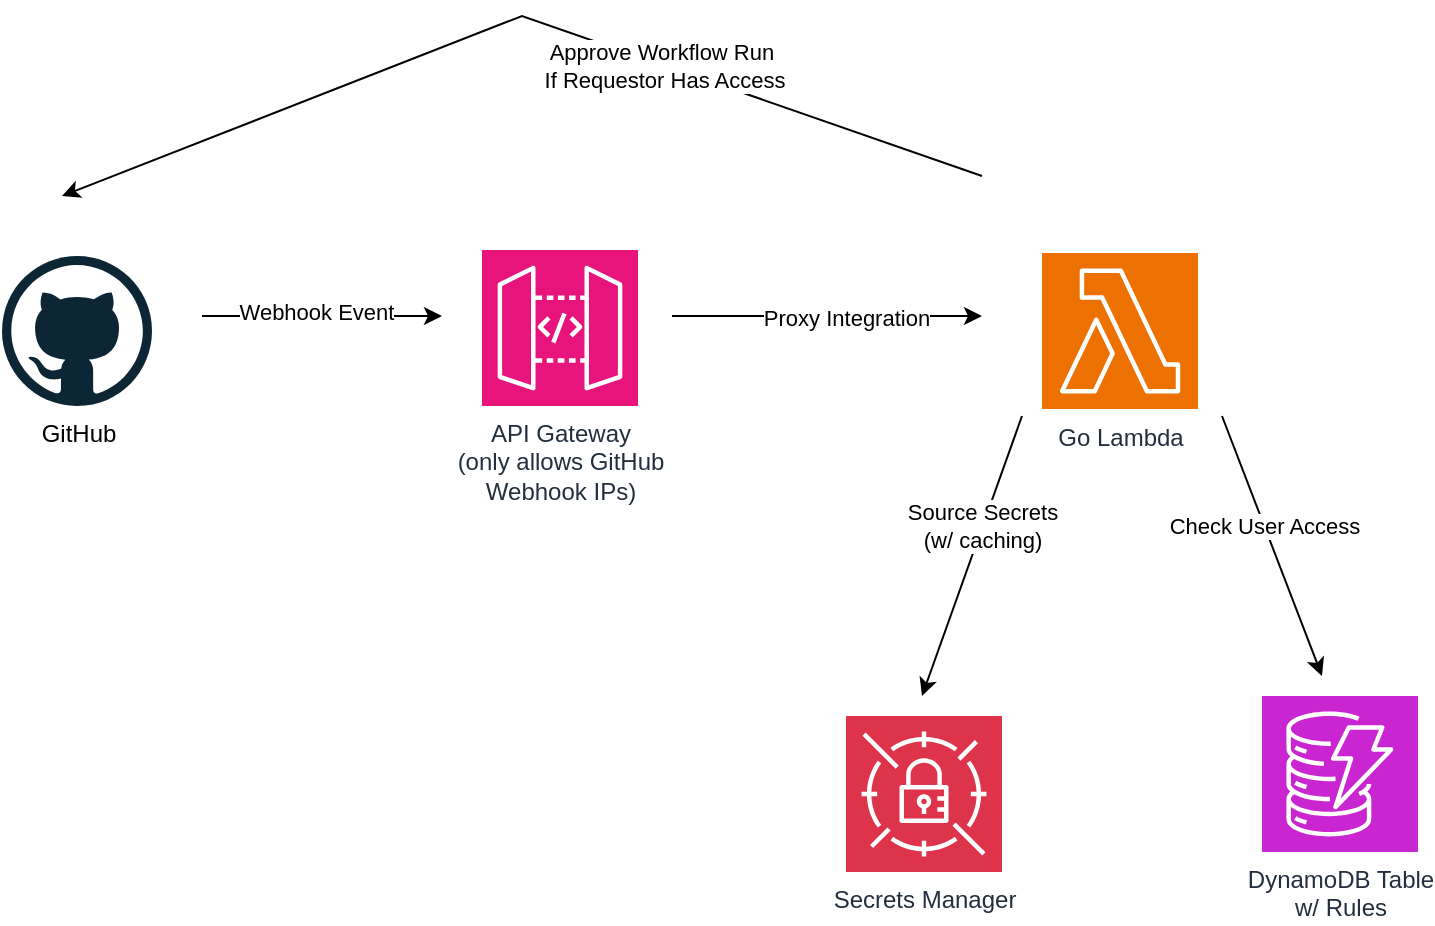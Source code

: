 <mxfile version="24.8.2">
  <diagram name="Page-1" id="lWRnJWLwOc524ljEMUzU">
    <mxGraphModel dx="1026" dy="650" grid="1" gridSize="10" guides="1" tooltips="1" connect="1" arrows="1" fold="1" page="1" pageScale="1" pageWidth="850" pageHeight="1100" math="0" shadow="0">
      <root>
        <mxCell id="0" />
        <mxCell id="1" parent="0" />
        <mxCell id="J7LBTjqfkyGwfVT8WB7d-1" value="GitHub&lt;div&gt;&lt;br&gt;&lt;/div&gt;" style="dashed=0;outlineConnect=0;html=1;align=center;labelPosition=center;verticalLabelPosition=bottom;verticalAlign=top;shape=mxgraph.weblogos.github" vertex="1" parent="1">
          <mxGeometry x="90" y="210" width="75" height="75" as="geometry" />
        </mxCell>
        <mxCell id="J7LBTjqfkyGwfVT8WB7d-2" value="" style="endArrow=classic;html=1;rounded=0;" edge="1" parent="1">
          <mxGeometry width="50" height="50" relative="1" as="geometry">
            <mxPoint x="190" y="240" as="sourcePoint" />
            <mxPoint x="310" y="240" as="targetPoint" />
          </mxGeometry>
        </mxCell>
        <mxCell id="J7LBTjqfkyGwfVT8WB7d-16" value="Webhook Event" style="edgeLabel;html=1;align=center;verticalAlign=middle;resizable=0;points=[];" vertex="1" connectable="0" parent="J7LBTjqfkyGwfVT8WB7d-2">
          <mxGeometry x="-0.05" y="2" relative="1" as="geometry">
            <mxPoint as="offset" />
          </mxGeometry>
        </mxCell>
        <mxCell id="J7LBTjqfkyGwfVT8WB7d-3" value="API Gateway&lt;div&gt;(only allows GitHub&lt;br&gt;Webhook IPs)&lt;br&gt;&lt;div&gt;&lt;br&gt;&lt;/div&gt;&lt;/div&gt;" style="sketch=0;points=[[0,0,0],[0.25,0,0],[0.5,0,0],[0.75,0,0],[1,0,0],[0,1,0],[0.25,1,0],[0.5,1,0],[0.75,1,0],[1,1,0],[0,0.25,0],[0,0.5,0],[0,0.75,0],[1,0.25,0],[1,0.5,0],[1,0.75,0]];outlineConnect=0;fontColor=#232F3E;fillColor=#E7157B;strokeColor=#ffffff;dashed=0;verticalLabelPosition=bottom;verticalAlign=top;align=center;html=1;fontSize=12;fontStyle=0;aspect=fixed;shape=mxgraph.aws4.resourceIcon;resIcon=mxgraph.aws4.api_gateway;" vertex="1" parent="1">
          <mxGeometry x="330" y="207" width="78" height="78" as="geometry" />
        </mxCell>
        <mxCell id="J7LBTjqfkyGwfVT8WB7d-5" value="" style="endArrow=classic;html=1;rounded=0;" edge="1" parent="1">
          <mxGeometry width="50" height="50" relative="1" as="geometry">
            <mxPoint x="425" y="240" as="sourcePoint" />
            <mxPoint x="580" y="240" as="targetPoint" />
          </mxGeometry>
        </mxCell>
        <mxCell id="J7LBTjqfkyGwfVT8WB7d-10" value="Proxy Integration" style="edgeLabel;html=1;align=center;verticalAlign=middle;resizable=0;points=[];" vertex="1" connectable="0" parent="J7LBTjqfkyGwfVT8WB7d-5">
          <mxGeometry x="0.117" y="-1" relative="1" as="geometry">
            <mxPoint as="offset" />
          </mxGeometry>
        </mxCell>
        <mxCell id="J7LBTjqfkyGwfVT8WB7d-8" value="Go Lambda" style="sketch=0;points=[[0,0,0],[0.25,0,0],[0.5,0,0],[0.75,0,0],[1,0,0],[0,1,0],[0.25,1,0],[0.5,1,0],[0.75,1,0],[1,1,0],[0,0.25,0],[0,0.5,0],[0,0.75,0],[1,0.25,0],[1,0.5,0],[1,0.75,0]];outlineConnect=0;fontColor=#232F3E;fillColor=#ED7100;strokeColor=#ffffff;dashed=0;verticalLabelPosition=bottom;verticalAlign=top;align=center;html=1;fontSize=12;fontStyle=0;aspect=fixed;shape=mxgraph.aws4.resourceIcon;resIcon=mxgraph.aws4.lambda;" vertex="1" parent="1">
          <mxGeometry x="610" y="208.5" width="78" height="78" as="geometry" />
        </mxCell>
        <mxCell id="J7LBTjqfkyGwfVT8WB7d-9" value="" style="shape=image;html=1;verticalAlign=top;verticalLabelPosition=bottom;labelBackgroundColor=#ffffff;imageAspect=0;aspect=fixed;image=https://cdn2.iconfinder.com/data/icons/boxicons-logos/24/bxl-go-lang-128.png" vertex="1" parent="1">
          <mxGeometry x="590" y="140" width="98" height="98" as="geometry" />
        </mxCell>
        <mxCell id="J7LBTjqfkyGwfVT8WB7d-12" value="Secrets Manager" style="sketch=0;points=[[0,0,0],[0.25,0,0],[0.5,0,0],[0.75,0,0],[1,0,0],[0,1,0],[0.25,1,0],[0.5,1,0],[0.75,1,0],[1,1,0],[0,0.25,0],[0,0.5,0],[0,0.75,0],[1,0.25,0],[1,0.5,0],[1,0.75,0]];outlineConnect=0;fontColor=#232F3E;fillColor=#DD344C;strokeColor=#ffffff;dashed=0;verticalLabelPosition=bottom;verticalAlign=top;align=center;html=1;fontSize=12;fontStyle=0;aspect=fixed;shape=mxgraph.aws4.resourceIcon;resIcon=mxgraph.aws4.secrets_manager;" vertex="1" parent="1">
          <mxGeometry x="512" y="440" width="78" height="78" as="geometry" />
        </mxCell>
        <mxCell id="J7LBTjqfkyGwfVT8WB7d-13" value="" style="endArrow=classic;html=1;rounded=0;" edge="1" parent="1">
          <mxGeometry width="50" height="50" relative="1" as="geometry">
            <mxPoint x="600" y="290" as="sourcePoint" />
            <mxPoint x="550" y="430" as="targetPoint" />
          </mxGeometry>
        </mxCell>
        <mxCell id="J7LBTjqfkyGwfVT8WB7d-19" value="Source Secrets&lt;div&gt;(w/ caching)&lt;/div&gt;" style="edgeLabel;html=1;align=center;verticalAlign=middle;resizable=0;points=[];" vertex="1" connectable="0" parent="J7LBTjqfkyGwfVT8WB7d-13">
          <mxGeometry x="-0.21" y="-1" relative="1" as="geometry">
            <mxPoint as="offset" />
          </mxGeometry>
        </mxCell>
        <mxCell id="J7LBTjqfkyGwfVT8WB7d-15" value="DynamoDB Table&lt;br&gt;w/ Rules" style="sketch=0;points=[[0,0,0],[0.25,0,0],[0.5,0,0],[0.75,0,0],[1,0,0],[0,1,0],[0.25,1,0],[0.5,1,0],[0.75,1,0],[1,1,0],[0,0.25,0],[0,0.5,0],[0,0.75,0],[1,0.25,0],[1,0.5,0],[1,0.75,0]];outlineConnect=0;fontColor=#232F3E;fillColor=#C925D1;strokeColor=#ffffff;dashed=0;verticalLabelPosition=bottom;verticalAlign=top;align=center;html=1;fontSize=12;fontStyle=0;aspect=fixed;shape=mxgraph.aws4.resourceIcon;resIcon=mxgraph.aws4.dynamodb;" vertex="1" parent="1">
          <mxGeometry x="720" y="430" width="78" height="78" as="geometry" />
        </mxCell>
        <mxCell id="J7LBTjqfkyGwfVT8WB7d-17" value="" style="endArrow=classic;html=1;rounded=0;" edge="1" parent="1">
          <mxGeometry width="50" height="50" relative="1" as="geometry">
            <mxPoint x="700" y="290" as="sourcePoint" />
            <mxPoint x="750" y="420" as="targetPoint" />
          </mxGeometry>
        </mxCell>
        <mxCell id="J7LBTjqfkyGwfVT8WB7d-18" value="Check User Access" style="edgeLabel;html=1;align=center;verticalAlign=middle;resizable=0;points=[];" vertex="1" connectable="0" parent="J7LBTjqfkyGwfVT8WB7d-17">
          <mxGeometry x="-0.159" relative="1" as="geometry">
            <mxPoint as="offset" />
          </mxGeometry>
        </mxCell>
        <mxCell id="J7LBTjqfkyGwfVT8WB7d-21" value="" style="endArrow=classic;html=1;rounded=0;" edge="1" parent="1">
          <mxGeometry width="50" height="50" relative="1" as="geometry">
            <mxPoint x="580" y="170" as="sourcePoint" />
            <mxPoint x="120" y="180" as="targetPoint" />
            <Array as="points">
              <mxPoint x="350" y="90" />
            </Array>
          </mxGeometry>
        </mxCell>
        <mxCell id="J7LBTjqfkyGwfVT8WB7d-22" value="Approve Workflow Run&amp;nbsp;&lt;div&gt;If Requestor Has Access&lt;/div&gt;" style="edgeLabel;html=1;align=center;verticalAlign=middle;resizable=0;points=[];" vertex="1" connectable="0" parent="J7LBTjqfkyGwfVT8WB7d-21">
          <mxGeometry x="-0.309" relative="1" as="geometry">
            <mxPoint x="1" as="offset" />
          </mxGeometry>
        </mxCell>
      </root>
    </mxGraphModel>
  </diagram>
</mxfile>
